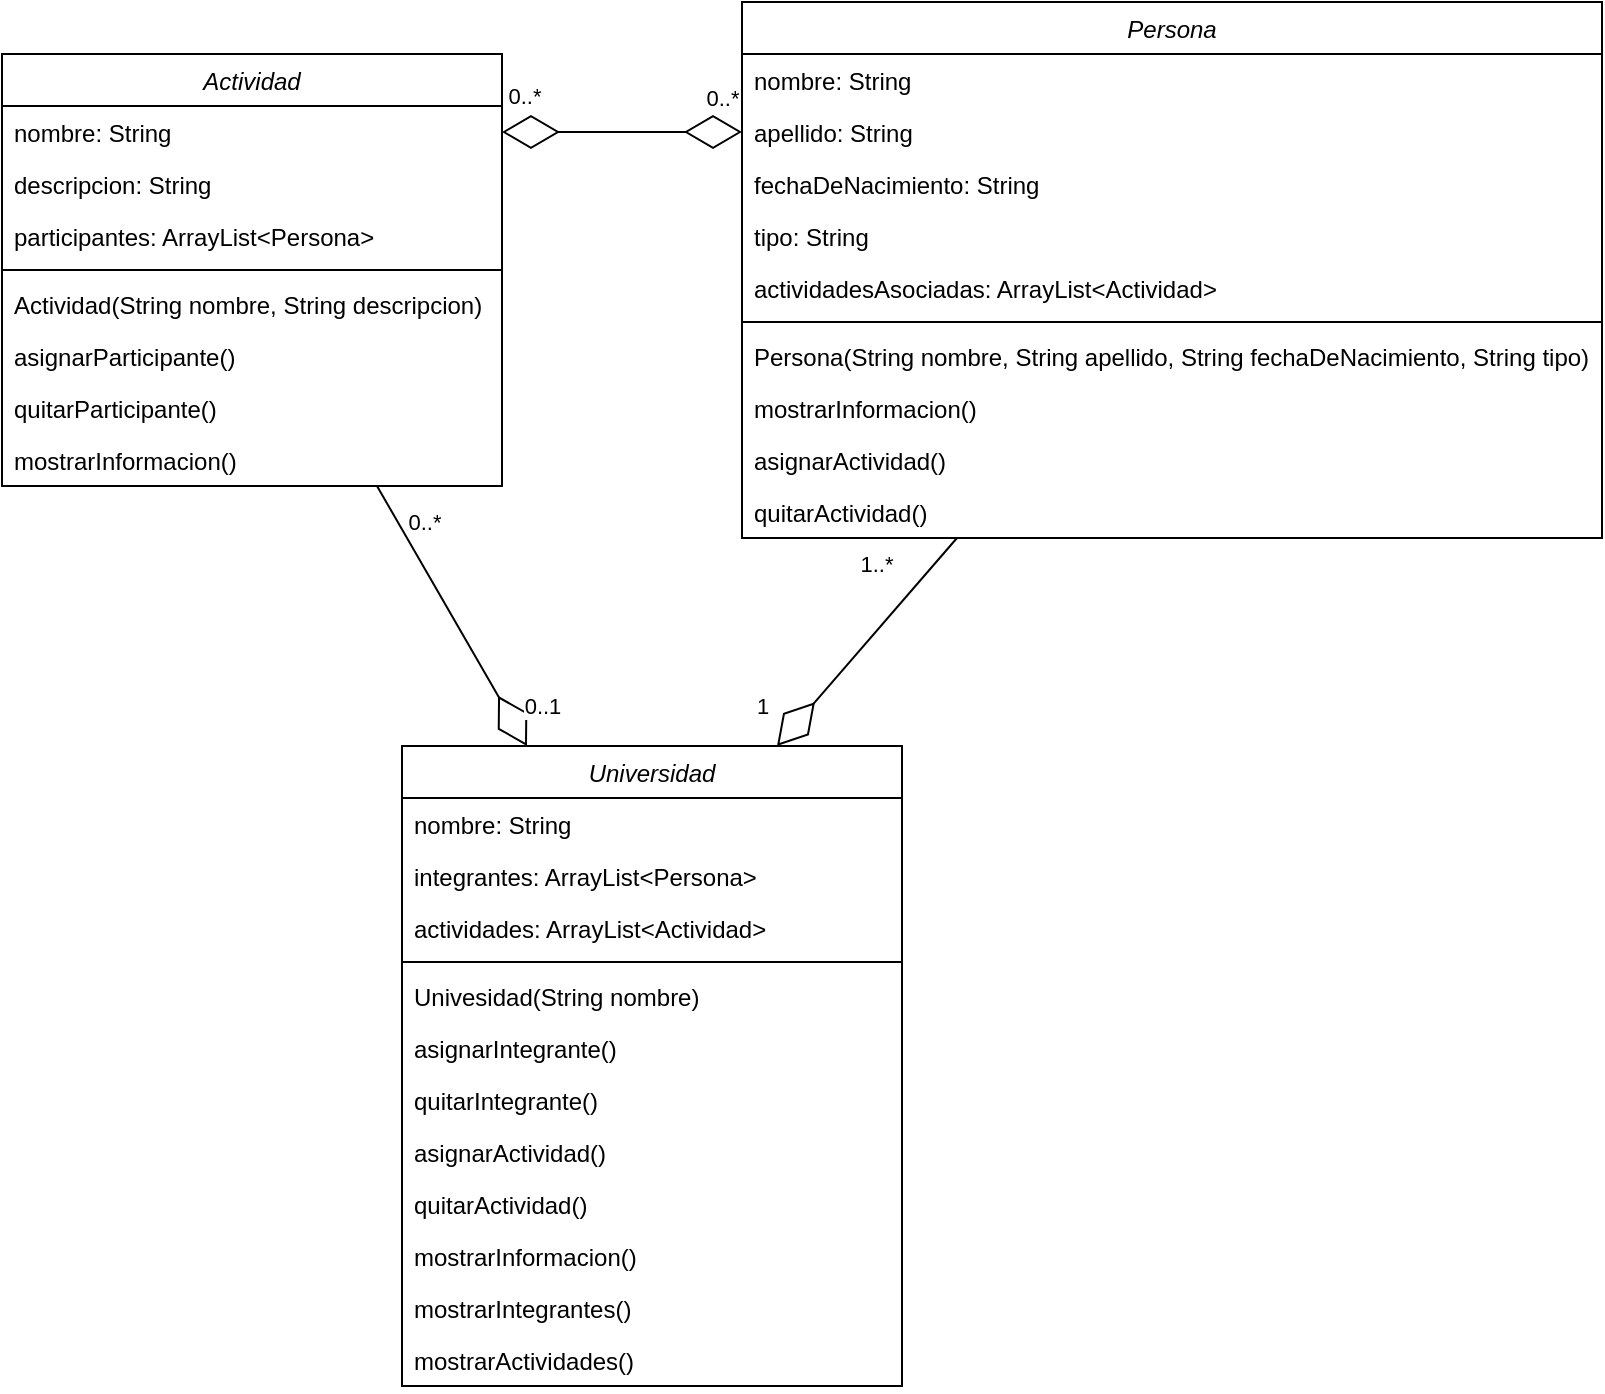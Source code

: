 <mxfile version="24.8.6">
  <diagram id="C5RBs43oDa-KdzZeNtuy" name="Page-1">
    <mxGraphModel dx="1426" dy="827" grid="1" gridSize="10" guides="1" tooltips="1" connect="1" arrows="1" fold="1" page="1" pageScale="1" pageWidth="827" pageHeight="1169" math="0" shadow="0">
      <root>
        <mxCell id="WIyWlLk6GJQsqaUBKTNV-0" />
        <mxCell id="WIyWlLk6GJQsqaUBKTNV-1" parent="WIyWlLk6GJQsqaUBKTNV-0" />
        <mxCell id="zkfFHV4jXpPFQw0GAbJ--0" value="Persona" style="swimlane;fontStyle=2;align=center;verticalAlign=top;childLayout=stackLayout;horizontal=1;startSize=26;horizontalStack=0;resizeParent=1;resizeLast=0;collapsible=1;marginBottom=0;rounded=0;shadow=0;strokeWidth=1;" parent="WIyWlLk6GJQsqaUBKTNV-1" vertex="1">
          <mxGeometry x="390" y="78" width="430" height="268" as="geometry">
            <mxRectangle x="230" y="140" width="160" height="26" as="alternateBounds" />
          </mxGeometry>
        </mxCell>
        <mxCell id="zkfFHV4jXpPFQw0GAbJ--2" value="nombre: String" style="text;align=left;verticalAlign=top;spacingLeft=4;spacingRight=4;overflow=hidden;rotatable=0;points=[[0,0.5],[1,0.5]];portConstraint=eastwest;rounded=0;shadow=0;html=0;" parent="zkfFHV4jXpPFQw0GAbJ--0" vertex="1">
          <mxGeometry y="26" width="430" height="26" as="geometry" />
        </mxCell>
        <mxCell id="zkfFHV4jXpPFQw0GAbJ--1" value="apellido: String" style="text;align=left;verticalAlign=top;spacingLeft=4;spacingRight=4;overflow=hidden;rotatable=0;points=[[0,0.5],[1,0.5]];portConstraint=eastwest;" parent="zkfFHV4jXpPFQw0GAbJ--0" vertex="1">
          <mxGeometry y="52" width="430" height="26" as="geometry" />
        </mxCell>
        <mxCell id="zkfFHV4jXpPFQw0GAbJ--3" value="fechaDeNacimiento: String" style="text;align=left;verticalAlign=top;spacingLeft=4;spacingRight=4;overflow=hidden;rotatable=0;points=[[0,0.5],[1,0.5]];portConstraint=eastwest;rounded=0;shadow=0;html=0;" parent="zkfFHV4jXpPFQw0GAbJ--0" vertex="1">
          <mxGeometry y="78" width="430" height="26" as="geometry" />
        </mxCell>
        <mxCell id="yPbcr4TnpK_Cpqh_BnO5-27" value="tipo: String" style="text;align=left;verticalAlign=top;spacingLeft=4;spacingRight=4;overflow=hidden;rotatable=0;points=[[0,0.5],[1,0.5]];portConstraint=eastwest;rounded=0;shadow=0;html=0;" parent="zkfFHV4jXpPFQw0GAbJ--0" vertex="1">
          <mxGeometry y="104" width="430" height="26" as="geometry" />
        </mxCell>
        <mxCell id="yPbcr4TnpK_Cpqh_BnO5-38" value="actividadesAsociadas: ArrayList&lt;Actividad&gt;" style="text;align=left;verticalAlign=top;spacingLeft=4;spacingRight=4;overflow=hidden;rotatable=0;points=[[0,0.5],[1,0.5]];portConstraint=eastwest;rounded=0;shadow=0;html=0;" parent="zkfFHV4jXpPFQw0GAbJ--0" vertex="1">
          <mxGeometry y="130" width="430" height="26" as="geometry" />
        </mxCell>
        <mxCell id="zkfFHV4jXpPFQw0GAbJ--4" value="" style="line;html=1;strokeWidth=1;align=left;verticalAlign=middle;spacingTop=-1;spacingLeft=3;spacingRight=3;rotatable=0;labelPosition=right;points=[];portConstraint=eastwest;" parent="zkfFHV4jXpPFQw0GAbJ--0" vertex="1">
          <mxGeometry y="156" width="430" height="8" as="geometry" />
        </mxCell>
        <mxCell id="yPbcr4TnpK_Cpqh_BnO5-42" value="Persona(String nombre, String apellido, String fechaDeNacimiento, String tipo)" style="text;align=left;verticalAlign=top;spacingLeft=4;spacingRight=4;overflow=hidden;rotatable=0;points=[[0,0.5],[1,0.5]];portConstraint=eastwest;" parent="zkfFHV4jXpPFQw0GAbJ--0" vertex="1">
          <mxGeometry y="164" width="430" height="26" as="geometry" />
        </mxCell>
        <mxCell id="zkfFHV4jXpPFQw0GAbJ--5" value="mostrarInformacion()" style="text;align=left;verticalAlign=top;spacingLeft=4;spacingRight=4;overflow=hidden;rotatable=0;points=[[0,0.5],[1,0.5]];portConstraint=eastwest;" parent="zkfFHV4jXpPFQw0GAbJ--0" vertex="1">
          <mxGeometry y="190" width="430" height="26" as="geometry" />
        </mxCell>
        <mxCell id="yPbcr4TnpK_Cpqh_BnO5-37" value="asignarActividad()" style="text;align=left;verticalAlign=top;spacingLeft=4;spacingRight=4;overflow=hidden;rotatable=0;points=[[0,0.5],[1,0.5]];portConstraint=eastwest;" parent="zkfFHV4jXpPFQw0GAbJ--0" vertex="1">
          <mxGeometry y="216" width="430" height="26" as="geometry" />
        </mxCell>
        <mxCell id="yPbcr4TnpK_Cpqh_BnO5-39" value="quitarActividad()" style="text;align=left;verticalAlign=top;spacingLeft=4;spacingRight=4;overflow=hidden;rotatable=0;points=[[0,0.5],[1,0.5]];portConstraint=eastwest;" parent="zkfFHV4jXpPFQw0GAbJ--0" vertex="1">
          <mxGeometry y="242" width="430" height="26" as="geometry" />
        </mxCell>
        <mxCell id="yPbcr4TnpK_Cpqh_BnO5-28" value="Actividad" style="swimlane;fontStyle=2;align=center;verticalAlign=top;childLayout=stackLayout;horizontal=1;startSize=26;horizontalStack=0;resizeParent=1;resizeLast=0;collapsible=1;marginBottom=0;rounded=0;shadow=0;strokeWidth=1;" parent="WIyWlLk6GJQsqaUBKTNV-1" vertex="1">
          <mxGeometry x="20" y="104" width="250" height="216" as="geometry">
            <mxRectangle x="230" y="140" width="160" height="26" as="alternateBounds" />
          </mxGeometry>
        </mxCell>
        <mxCell id="yPbcr4TnpK_Cpqh_BnO5-45" value="nombre: String" style="text;align=left;verticalAlign=top;spacingLeft=4;spacingRight=4;overflow=hidden;rotatable=0;points=[[0,0.5],[1,0.5]];portConstraint=eastwest;rounded=0;shadow=0;html=0;" parent="yPbcr4TnpK_Cpqh_BnO5-28" vertex="1">
          <mxGeometry y="26" width="250" height="26" as="geometry" />
        </mxCell>
        <mxCell id="yPbcr4TnpK_Cpqh_BnO5-29" value="descripcion: String" style="text;align=left;verticalAlign=top;spacingLeft=4;spacingRight=4;overflow=hidden;rotatable=0;points=[[0,0.5],[1,0.5]];portConstraint=eastwest;rounded=0;shadow=0;html=0;" parent="yPbcr4TnpK_Cpqh_BnO5-28" vertex="1">
          <mxGeometry y="52" width="250" height="26" as="geometry" />
        </mxCell>
        <mxCell id="yPbcr4TnpK_Cpqh_BnO5-36" value="participantes: ArrayList&lt;Persona&gt;" style="text;align=left;verticalAlign=top;spacingLeft=4;spacingRight=4;overflow=hidden;rotatable=0;points=[[0,0.5],[1,0.5]];portConstraint=eastwest;rounded=0;shadow=0;html=0;" parent="yPbcr4TnpK_Cpqh_BnO5-28" vertex="1">
          <mxGeometry y="78" width="250" height="26" as="geometry" />
        </mxCell>
        <mxCell id="yPbcr4TnpK_Cpqh_BnO5-33" value="" style="line;html=1;strokeWidth=1;align=left;verticalAlign=middle;spacingTop=-1;spacingLeft=3;spacingRight=3;rotatable=0;labelPosition=right;points=[];portConstraint=eastwest;" parent="yPbcr4TnpK_Cpqh_BnO5-28" vertex="1">
          <mxGeometry y="104" width="250" height="8" as="geometry" />
        </mxCell>
        <mxCell id="yPbcr4TnpK_Cpqh_BnO5-46" value="Actividad(String nombre, String descripcion)" style="text;align=left;verticalAlign=top;spacingLeft=4;spacingRight=4;overflow=hidden;rotatable=0;points=[[0,0.5],[1,0.5]];portConstraint=eastwest;fillColor=none;" parent="yPbcr4TnpK_Cpqh_BnO5-28" vertex="1">
          <mxGeometry y="112" width="250" height="26" as="geometry" />
        </mxCell>
        <mxCell id="yPbcr4TnpK_Cpqh_BnO5-40" value="asignarParticipante()" style="text;align=left;verticalAlign=top;spacingLeft=4;spacingRight=4;overflow=hidden;rotatable=0;points=[[0,0.5],[1,0.5]];portConstraint=eastwest;" parent="yPbcr4TnpK_Cpqh_BnO5-28" vertex="1">
          <mxGeometry y="138" width="250" height="26" as="geometry" />
        </mxCell>
        <mxCell id="yPbcr4TnpK_Cpqh_BnO5-41" value="quitarParticipante()" style="text;align=left;verticalAlign=top;spacingLeft=4;spacingRight=4;overflow=hidden;rotatable=0;points=[[0,0.5],[1,0.5]];portConstraint=eastwest;" parent="yPbcr4TnpK_Cpqh_BnO5-28" vertex="1">
          <mxGeometry y="164" width="250" height="26" as="geometry" />
        </mxCell>
        <mxCell id="yPbcr4TnpK_Cpqh_BnO5-34" value="mostrarInformacion()" style="text;align=left;verticalAlign=top;spacingLeft=4;spacingRight=4;overflow=hidden;rotatable=0;points=[[0,0.5],[1,0.5]];portConstraint=eastwest;" parent="yPbcr4TnpK_Cpqh_BnO5-28" vertex="1">
          <mxGeometry y="190" width="250" height="26" as="geometry" />
        </mxCell>
        <mxCell id="yPbcr4TnpK_Cpqh_BnO5-63" style="rounded=0;orthogonalLoop=1;jettySize=auto;html=1;exitX=0.25;exitY=0;exitDx=0;exitDy=0;entryX=0.75;entryY=1;entryDx=0;entryDy=0;startArrow=diamondThin;startFill=0;endArrow=none;endFill=0;startSize=26;" parent="WIyWlLk6GJQsqaUBKTNV-1" source="yPbcr4TnpK_Cpqh_BnO5-47" target="yPbcr4TnpK_Cpqh_BnO5-28" edge="1">
          <mxGeometry relative="1" as="geometry">
            <mxPoint x="220" y="340" as="targetPoint" />
          </mxGeometry>
        </mxCell>
        <mxCell id="yPbcr4TnpK_Cpqh_BnO5-64" style="rounded=0;orthogonalLoop=1;jettySize=auto;html=1;exitX=0.75;exitY=0;exitDx=0;exitDy=0;entryX=0.25;entryY=1;entryDx=0;entryDy=0;startArrow=diamondThin;startFill=0;endArrow=none;endFill=0;startSize=26;" parent="WIyWlLk6GJQsqaUBKTNV-1" source="yPbcr4TnpK_Cpqh_BnO5-47" target="zkfFHV4jXpPFQw0GAbJ--0" edge="1">
          <mxGeometry relative="1" as="geometry" />
        </mxCell>
        <mxCell id="yPbcr4TnpK_Cpqh_BnO5-65" value="0..1" style="edgeLabel;html=1;align=center;verticalAlign=middle;resizable=0;points=[];" parent="yPbcr4TnpK_Cpqh_BnO5-64" vertex="1" connectable="0">
          <mxGeometry x="-0.557" y="2" relative="1" as="geometry">
            <mxPoint x="-136" y="4" as="offset" />
          </mxGeometry>
        </mxCell>
        <mxCell id="yPbcr4TnpK_Cpqh_BnO5-47" value="Universidad" style="swimlane;fontStyle=2;align=center;verticalAlign=top;childLayout=stackLayout;horizontal=1;startSize=26;horizontalStack=0;resizeParent=1;resizeLast=0;collapsible=1;marginBottom=0;rounded=0;shadow=0;strokeWidth=1;" parent="WIyWlLk6GJQsqaUBKTNV-1" vertex="1">
          <mxGeometry x="220" y="450" width="250" height="320" as="geometry">
            <mxRectangle x="230" y="140" width="160" height="26" as="alternateBounds" />
          </mxGeometry>
        </mxCell>
        <mxCell id="yPbcr4TnpK_Cpqh_BnO5-48" value="nombre: String" style="text;align=left;verticalAlign=top;spacingLeft=4;spacingRight=4;overflow=hidden;rotatable=0;points=[[0,0.5],[1,0.5]];portConstraint=eastwest;rounded=0;shadow=0;html=0;" parent="yPbcr4TnpK_Cpqh_BnO5-47" vertex="1">
          <mxGeometry y="26" width="250" height="26" as="geometry" />
        </mxCell>
        <mxCell id="yPbcr4TnpK_Cpqh_BnO5-50" value="integrantes: ArrayList&lt;Persona&gt;" style="text;align=left;verticalAlign=top;spacingLeft=4;spacingRight=4;overflow=hidden;rotatable=0;points=[[0,0.5],[1,0.5]];portConstraint=eastwest;rounded=0;shadow=0;html=0;" parent="yPbcr4TnpK_Cpqh_BnO5-47" vertex="1">
          <mxGeometry y="52" width="250" height="26" as="geometry" />
        </mxCell>
        <mxCell id="yPbcr4TnpK_Cpqh_BnO5-56" value="actividades: ArrayList&lt;Actividad&gt;" style="text;align=left;verticalAlign=top;spacingLeft=4;spacingRight=4;overflow=hidden;rotatable=0;points=[[0,0.5],[1,0.5]];portConstraint=eastwest;rounded=0;shadow=0;html=0;" parent="yPbcr4TnpK_Cpqh_BnO5-47" vertex="1">
          <mxGeometry y="78" width="250" height="26" as="geometry" />
        </mxCell>
        <mxCell id="yPbcr4TnpK_Cpqh_BnO5-51" value="" style="line;html=1;strokeWidth=1;align=left;verticalAlign=middle;spacingTop=-1;spacingLeft=3;spacingRight=3;rotatable=0;labelPosition=right;points=[];portConstraint=eastwest;" parent="yPbcr4TnpK_Cpqh_BnO5-47" vertex="1">
          <mxGeometry y="104" width="250" height="8" as="geometry" />
        </mxCell>
        <mxCell id="yPbcr4TnpK_Cpqh_BnO5-69" value="Univesidad(String nombre)" style="text;align=left;verticalAlign=top;spacingLeft=4;spacingRight=4;overflow=hidden;rotatable=0;points=[[0,0.5],[1,0.5]];portConstraint=eastwest;" parent="yPbcr4TnpK_Cpqh_BnO5-47" vertex="1">
          <mxGeometry y="112" width="250" height="26" as="geometry" />
        </mxCell>
        <mxCell id="yPbcr4TnpK_Cpqh_BnO5-55" value="asignarIntegrante()" style="text;align=left;verticalAlign=top;spacingLeft=4;spacingRight=4;overflow=hidden;rotatable=0;points=[[0,0.5],[1,0.5]];portConstraint=eastwest;" parent="yPbcr4TnpK_Cpqh_BnO5-47" vertex="1">
          <mxGeometry y="138" width="250" height="26" as="geometry" />
        </mxCell>
        <mxCell id="yPbcr4TnpK_Cpqh_BnO5-57" value="quitarIntegrante()" style="text;align=left;verticalAlign=top;spacingLeft=4;spacingRight=4;overflow=hidden;rotatable=0;points=[[0,0.5],[1,0.5]];portConstraint=eastwest;" parent="yPbcr4TnpK_Cpqh_BnO5-47" vertex="1">
          <mxGeometry y="164" width="250" height="26" as="geometry" />
        </mxCell>
        <mxCell id="yPbcr4TnpK_Cpqh_BnO5-58" value="asignarActividad()" style="text;align=left;verticalAlign=top;spacingLeft=4;spacingRight=4;overflow=hidden;rotatable=0;points=[[0,0.5],[1,0.5]];portConstraint=eastwest;" parent="yPbcr4TnpK_Cpqh_BnO5-47" vertex="1">
          <mxGeometry y="190" width="250" height="26" as="geometry" />
        </mxCell>
        <mxCell id="8mSfushskbWIsOEW52de-0" value="quitarActividad()" style="text;align=left;verticalAlign=top;spacingLeft=4;spacingRight=4;overflow=hidden;rotatable=0;points=[[0,0.5],[1,0.5]];portConstraint=eastwest;" vertex="1" parent="yPbcr4TnpK_Cpqh_BnO5-47">
          <mxGeometry y="216" width="250" height="26" as="geometry" />
        </mxCell>
        <mxCell id="yPbcr4TnpK_Cpqh_BnO5-59" value="mostrarInformacion()" style="text;align=left;verticalAlign=top;spacingLeft=4;spacingRight=4;overflow=hidden;rotatable=0;points=[[0,0.5],[1,0.5]];portConstraint=eastwest;" parent="yPbcr4TnpK_Cpqh_BnO5-47" vertex="1">
          <mxGeometry y="242" width="250" height="26" as="geometry" />
        </mxCell>
        <mxCell id="8mSfushskbWIsOEW52de-1" value="mostrarIntegrantes()" style="text;align=left;verticalAlign=top;spacingLeft=4;spacingRight=4;overflow=hidden;rotatable=0;points=[[0,0.5],[1,0.5]];portConstraint=eastwest;" vertex="1" parent="yPbcr4TnpK_Cpqh_BnO5-47">
          <mxGeometry y="268" width="250" height="26" as="geometry" />
        </mxCell>
        <mxCell id="8mSfushskbWIsOEW52de-2" value="mostrarActividades()" style="text;align=left;verticalAlign=top;spacingLeft=4;spacingRight=4;overflow=hidden;rotatable=0;points=[[0,0.5],[1,0.5]];portConstraint=eastwest;" vertex="1" parent="yPbcr4TnpK_Cpqh_BnO5-47">
          <mxGeometry y="294" width="250" height="26" as="geometry" />
        </mxCell>
        <mxCell id="yPbcr4TnpK_Cpqh_BnO5-60" style="rounded=0;orthogonalLoop=1;jettySize=auto;html=1;exitX=1;exitY=0.5;exitDx=0;exitDy=0;entryX=0;entryY=0.5;entryDx=0;entryDy=0;endArrow=diamondThin;endFill=0;startArrow=diamondThin;startFill=0;endSize=26;startSize=26;" parent="WIyWlLk6GJQsqaUBKTNV-1" source="yPbcr4TnpK_Cpqh_BnO5-45" target="zkfFHV4jXpPFQw0GAbJ--1" edge="1">
          <mxGeometry relative="1" as="geometry" />
        </mxCell>
        <mxCell id="yPbcr4TnpK_Cpqh_BnO5-61" value="0..*" style="edgeLabel;html=1;align=center;verticalAlign=middle;resizable=0;points=[];" parent="yPbcr4TnpK_Cpqh_BnO5-60" vertex="1" connectable="0">
          <mxGeometry x="-0.689" relative="1" as="geometry">
            <mxPoint x="-8" y="-18" as="offset" />
          </mxGeometry>
        </mxCell>
        <mxCell id="yPbcr4TnpK_Cpqh_BnO5-62" value="0..*" style="edgeLabel;html=1;align=center;verticalAlign=middle;resizable=0;points=[];" parent="WIyWlLk6GJQsqaUBKTNV-1" vertex="1" connectable="0">
          <mxGeometry x="380.003" y="126" as="geometry" />
        </mxCell>
        <mxCell id="yPbcr4TnpK_Cpqh_BnO5-66" value="1..*" style="edgeLabel;html=1;align=center;verticalAlign=middle;resizable=0;points=[];" parent="WIyWlLk6GJQsqaUBKTNV-1" vertex="1" connectable="0">
          <mxGeometry x="450.001" y="359.996" as="geometry">
            <mxPoint x="7" y="-1" as="offset" />
          </mxGeometry>
        </mxCell>
        <mxCell id="yPbcr4TnpK_Cpqh_BnO5-67" value="1" style="edgeLabel;html=1;align=center;verticalAlign=middle;resizable=0;points=[];" parent="WIyWlLk6GJQsqaUBKTNV-1" vertex="1" connectable="0">
          <mxGeometry x="400.001" y="429.996" as="geometry" />
        </mxCell>
        <mxCell id="yPbcr4TnpK_Cpqh_BnO5-68" value="0..*" style="edgeLabel;html=1;align=center;verticalAlign=middle;resizable=0;points=[];" parent="WIyWlLk6GJQsqaUBKTNV-1" vertex="1" connectable="0">
          <mxGeometry x="230.001" y="339.996" as="geometry">
            <mxPoint x="1" y="-2" as="offset" />
          </mxGeometry>
        </mxCell>
      </root>
    </mxGraphModel>
  </diagram>
</mxfile>
